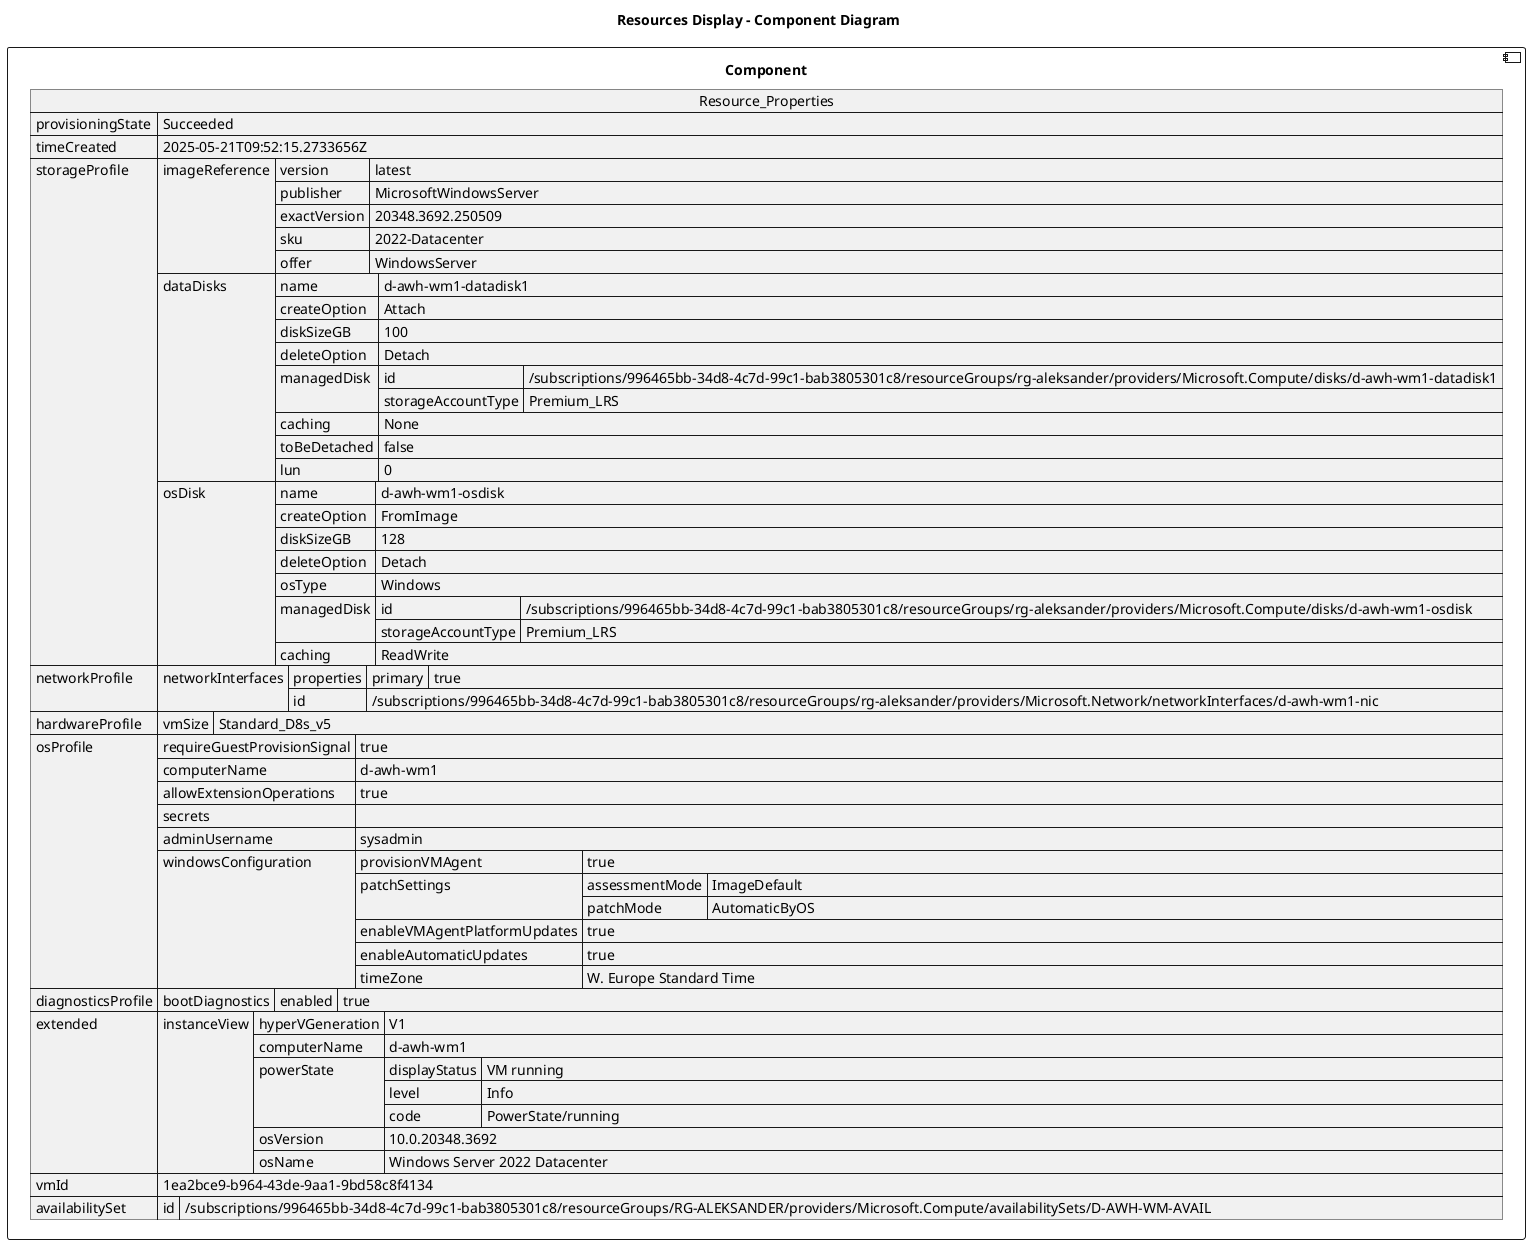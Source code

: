 @startuml

title Resources Display - Component Diagram

component Component {

json  Resource_Properties {
  "provisioningState": "Succeeded",
  "timeCreated": "2025-05-21T09:52:15.2733656Z",
  "storageProfile": {
    "imageReference": {
      "version": "latest",
      "publisher": "MicrosoftWindowsServer",
      "exactVersion": "20348.3692.250509",
      "sku": "2022-Datacenter",
      "offer": "WindowsServer"
    },
    "dataDisks": [
      {
        "name": "d-awh-wm1-datadisk1",
        "createOption": "Attach",
        "diskSizeGB": 100,
        "deleteOption": "Detach",
        "managedDisk": {
          "id": "/subscriptions/996465bb-34d8-4c7d-99c1-bab3805301c8/resourceGroups/rg-aleksander/providers/Microsoft.Compute/disks/d-awh-wm1-datadisk1",
          "storageAccountType": "Premium_LRS"
        },
        "caching": "None",
        "toBeDetached": false,
        "lun": 0
      }
    ],
    "osDisk": {
      "name": "d-awh-wm1-osdisk",
      "createOption": "FromImage",
      "diskSizeGB": 128,
      "deleteOption": "Detach",
      "osType": "Windows",
      "managedDisk": {
        "id": "/subscriptions/996465bb-34d8-4c7d-99c1-bab3805301c8/resourceGroups/rg-aleksander/providers/Microsoft.Compute/disks/d-awh-wm1-osdisk",
        "storageAccountType": "Premium_LRS"
      },
      "caching": "ReadWrite"
    }
  },
  "networkProfile": {
    "networkInterfaces": [
      {
        "properties": {
          "primary": true
        },
        "id": "/subscriptions/996465bb-34d8-4c7d-99c1-bab3805301c8/resourceGroups/rg-aleksander/providers/Microsoft.Network/networkInterfaces/d-awh-wm1-nic"
      }
    ]
  },
  "hardwareProfile": {
    "vmSize": "Standard_D8s_v5"
  },
  "osProfile": {
    "requireGuestProvisionSignal": true,
    "computerName": "d-awh-wm1",
    "allowExtensionOperations": true,
    "secrets": [],
    "adminUsername": "sysadmin",
    "windowsConfiguration": {
      "provisionVMAgent": true,
      "patchSettings": {
        "assessmentMode": "ImageDefault",
        "patchMode": "AutomaticByOS"
      },
      "enableVMAgentPlatformUpdates": true,
      "enableAutomaticUpdates": true,
      "timeZone": "W. Europe Standard Time"
    }
  },
  "diagnosticsProfile": {
    "bootDiagnostics": {
      "enabled": true
    }
  },
  "extended": {
    "instanceView": {
      "hyperVGeneration": "V1",
      "computerName": "d-awh-wm1",
      "powerState": {
        "displayStatus": "VM running",
        "level": "Info",
        "code": "PowerState/running"
      },
      "osVersion": "10.0.20348.3692",
      "osName": "Windows Server 2022 Datacenter"
    }
  },
  "vmId": "1ea2bce9-b964-43de-9aa1-9bd58c8f4134",
  "availabilitySet": {
    "id": "/subscriptions/996465bb-34d8-4c7d-99c1-bab3805301c8/resourceGroups/RG-ALEKSANDER/providers/Microsoft.Compute/availabilitySets/D-AWH-WM-AVAIL"
  }
}
}
@enduml
